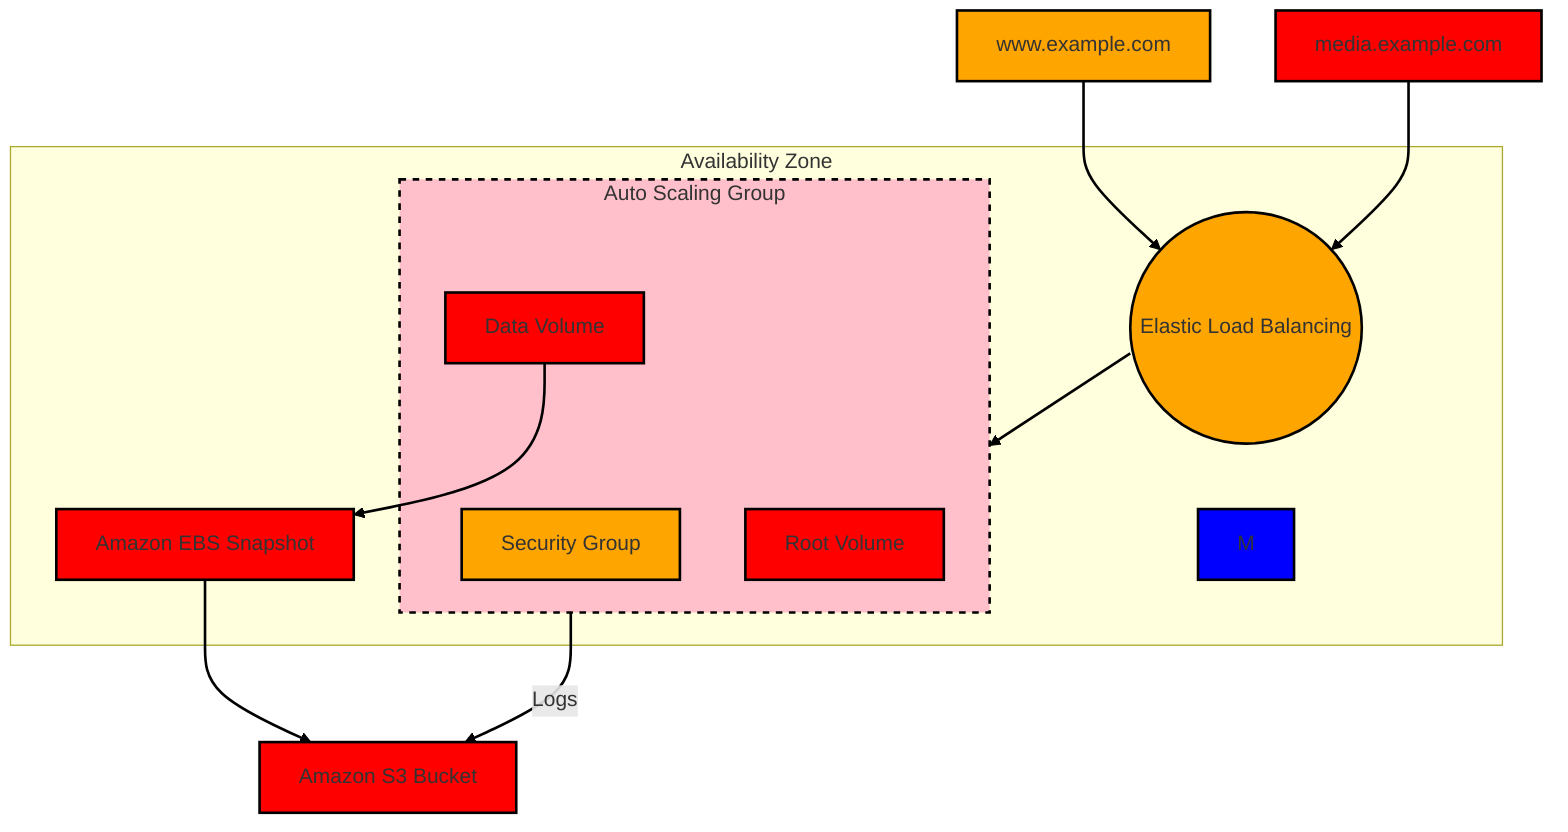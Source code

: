 graph TD
    subgraph AZ["Availability Zone"]
        ELB((Elastic Load Balancing))
        subgraph ASG["Auto Scaling Group"]
            SG["Security Group"]
            RV["Root Volume"]
            DV["Data Volume"]
        end
        EBSS["Amazon EBS Snapshot"]
        SG2["M"]
    end
    
    WWW["www.example.com"]
    MEDIA["media.example.com"]
    S3["Amazon S3 Bucket"]
    
    WWW --> ELB
    MEDIA --> ELB
    ELB --> ASG
    ASG -- Logs --> S3
    DV --> EBSS
    EBSS --> S3
    
    classDef default fill:#fff,stroke:#000,stroke-width:2px;
    classDef entry fill:#ffa500,stroke:#000,stroke-width:2px;
    classDef media fill:#ff0000,stroke:#000,stroke-width:2px;
    classDef elb fill:#ffa500,stroke:#000,stroke-width:2px;
    classDef asg fill:#ffc0cb,stroke:#000,stroke-width:2px,stroke-dasharray: 5 5;
    classDef sg fill:#ffa500,stroke:#000,stroke-width:2px;
    classDef volume fill:#ff0000,stroke:#000,stroke-width:2px;
    classDef snapshot fill:#ff0000,stroke:#000,stroke-width:2px;
    classDef bucket fill:#ff0000,stroke:#000,stroke-width:2px;
    classDef sg2 fill:#0000ff,stroke:#000,stroke-width:2px;
    
    class WWW entry;
    class MEDIA media;
    class ELB elb;
    class ASG asg;
    class SG sg;
    class RV,DV volume;
    class EBSS snapshot;
    class S3 bucket;
    class SG2 sg2;
    
    linkStyle default stroke:#000,stroke-width:2px;